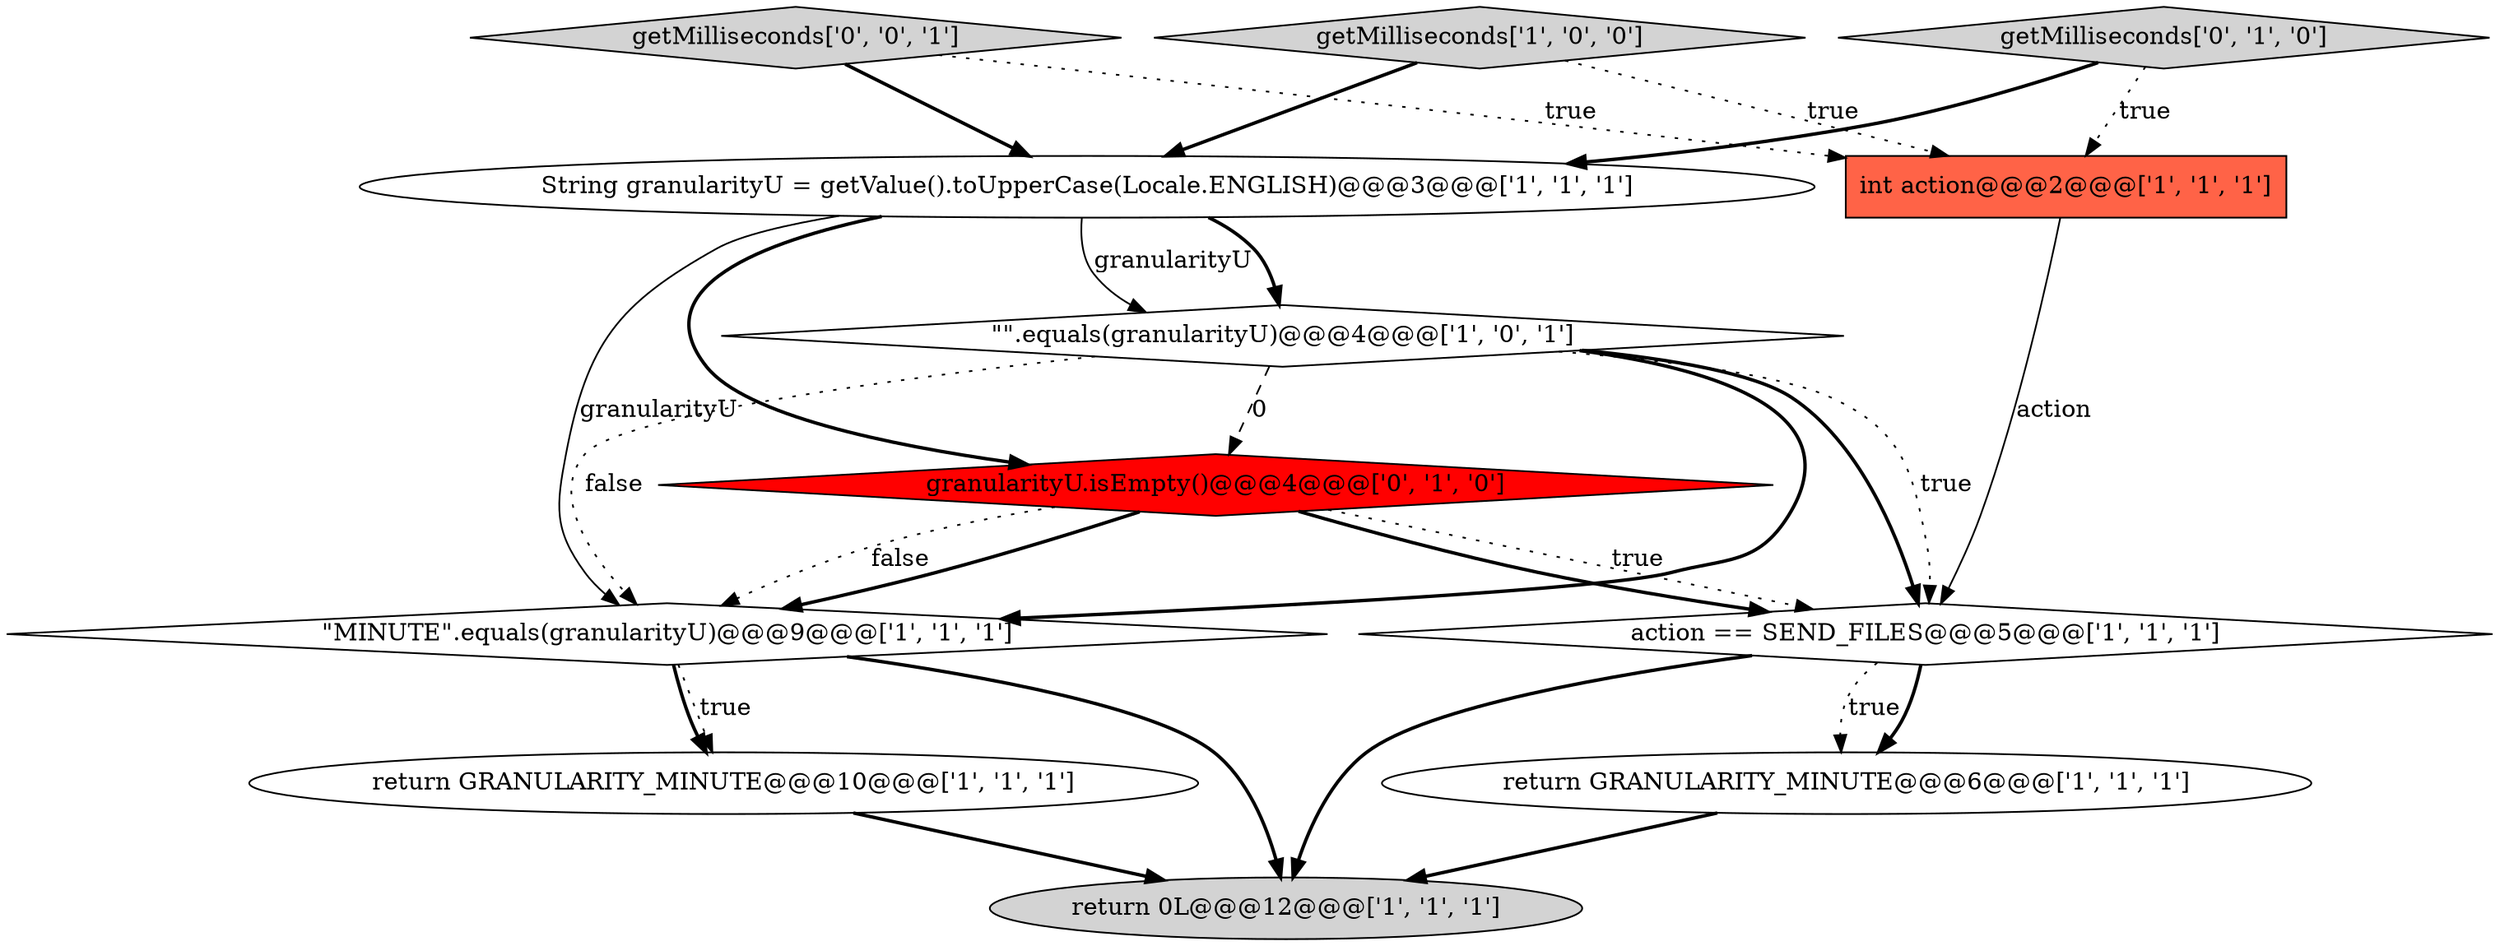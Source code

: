 digraph {
4 [style = filled, label = "String granularityU = getValue().toUpperCase(Locale.ENGLISH)@@@3@@@['1', '1', '1']", fillcolor = white, shape = ellipse image = "AAA0AAABBB1BBB"];
3 [style = filled, label = "return GRANULARITY_MINUTE@@@10@@@['1', '1', '1']", fillcolor = white, shape = ellipse image = "AAA0AAABBB1BBB"];
6 [style = filled, label = "getMilliseconds['1', '0', '0']", fillcolor = lightgray, shape = diamond image = "AAA0AAABBB1BBB"];
8 [style = filled, label = "int action@@@2@@@['1', '1', '1']", fillcolor = tomato, shape = box image = "AAA0AAABBB1BBB"];
11 [style = filled, label = "getMilliseconds['0', '0', '1']", fillcolor = lightgray, shape = diamond image = "AAA0AAABBB3BBB"];
9 [style = filled, label = "granularityU.isEmpty()@@@4@@@['0', '1', '0']", fillcolor = red, shape = diamond image = "AAA1AAABBB2BBB"];
2 [style = filled, label = "return 0L@@@12@@@['1', '1', '1']", fillcolor = lightgray, shape = ellipse image = "AAA0AAABBB1BBB"];
0 [style = filled, label = "\"MINUTE\".equals(granularityU)@@@9@@@['1', '1', '1']", fillcolor = white, shape = diamond image = "AAA0AAABBB1BBB"];
5 [style = filled, label = "action == SEND_FILES@@@5@@@['1', '1', '1']", fillcolor = white, shape = diamond image = "AAA0AAABBB1BBB"];
7 [style = filled, label = "return GRANULARITY_MINUTE@@@6@@@['1', '1', '1']", fillcolor = white, shape = ellipse image = "AAA0AAABBB1BBB"];
10 [style = filled, label = "getMilliseconds['0', '1', '0']", fillcolor = lightgray, shape = diamond image = "AAA0AAABBB2BBB"];
1 [style = filled, label = "\"\".equals(granularityU)@@@4@@@['1', '0', '1']", fillcolor = white, shape = diamond image = "AAA0AAABBB1BBB"];
1->5 [style = bold, label=""];
0->3 [style = bold, label=""];
4->9 [style = bold, label=""];
10->8 [style = dotted, label="true"];
9->0 [style = bold, label=""];
8->5 [style = solid, label="action"];
11->4 [style = bold, label=""];
0->2 [style = bold, label=""];
9->0 [style = dotted, label="false"];
1->9 [style = dashed, label="0"];
1->0 [style = bold, label=""];
4->1 [style = solid, label="granularityU"];
6->4 [style = bold, label=""];
5->2 [style = bold, label=""];
4->0 [style = solid, label="granularityU"];
3->2 [style = bold, label=""];
5->7 [style = dotted, label="true"];
7->2 [style = bold, label=""];
6->8 [style = dotted, label="true"];
10->4 [style = bold, label=""];
9->5 [style = bold, label=""];
5->7 [style = bold, label=""];
11->8 [style = dotted, label="true"];
4->1 [style = bold, label=""];
0->3 [style = dotted, label="true"];
1->5 [style = dotted, label="true"];
1->0 [style = dotted, label="false"];
9->5 [style = dotted, label="true"];
}
